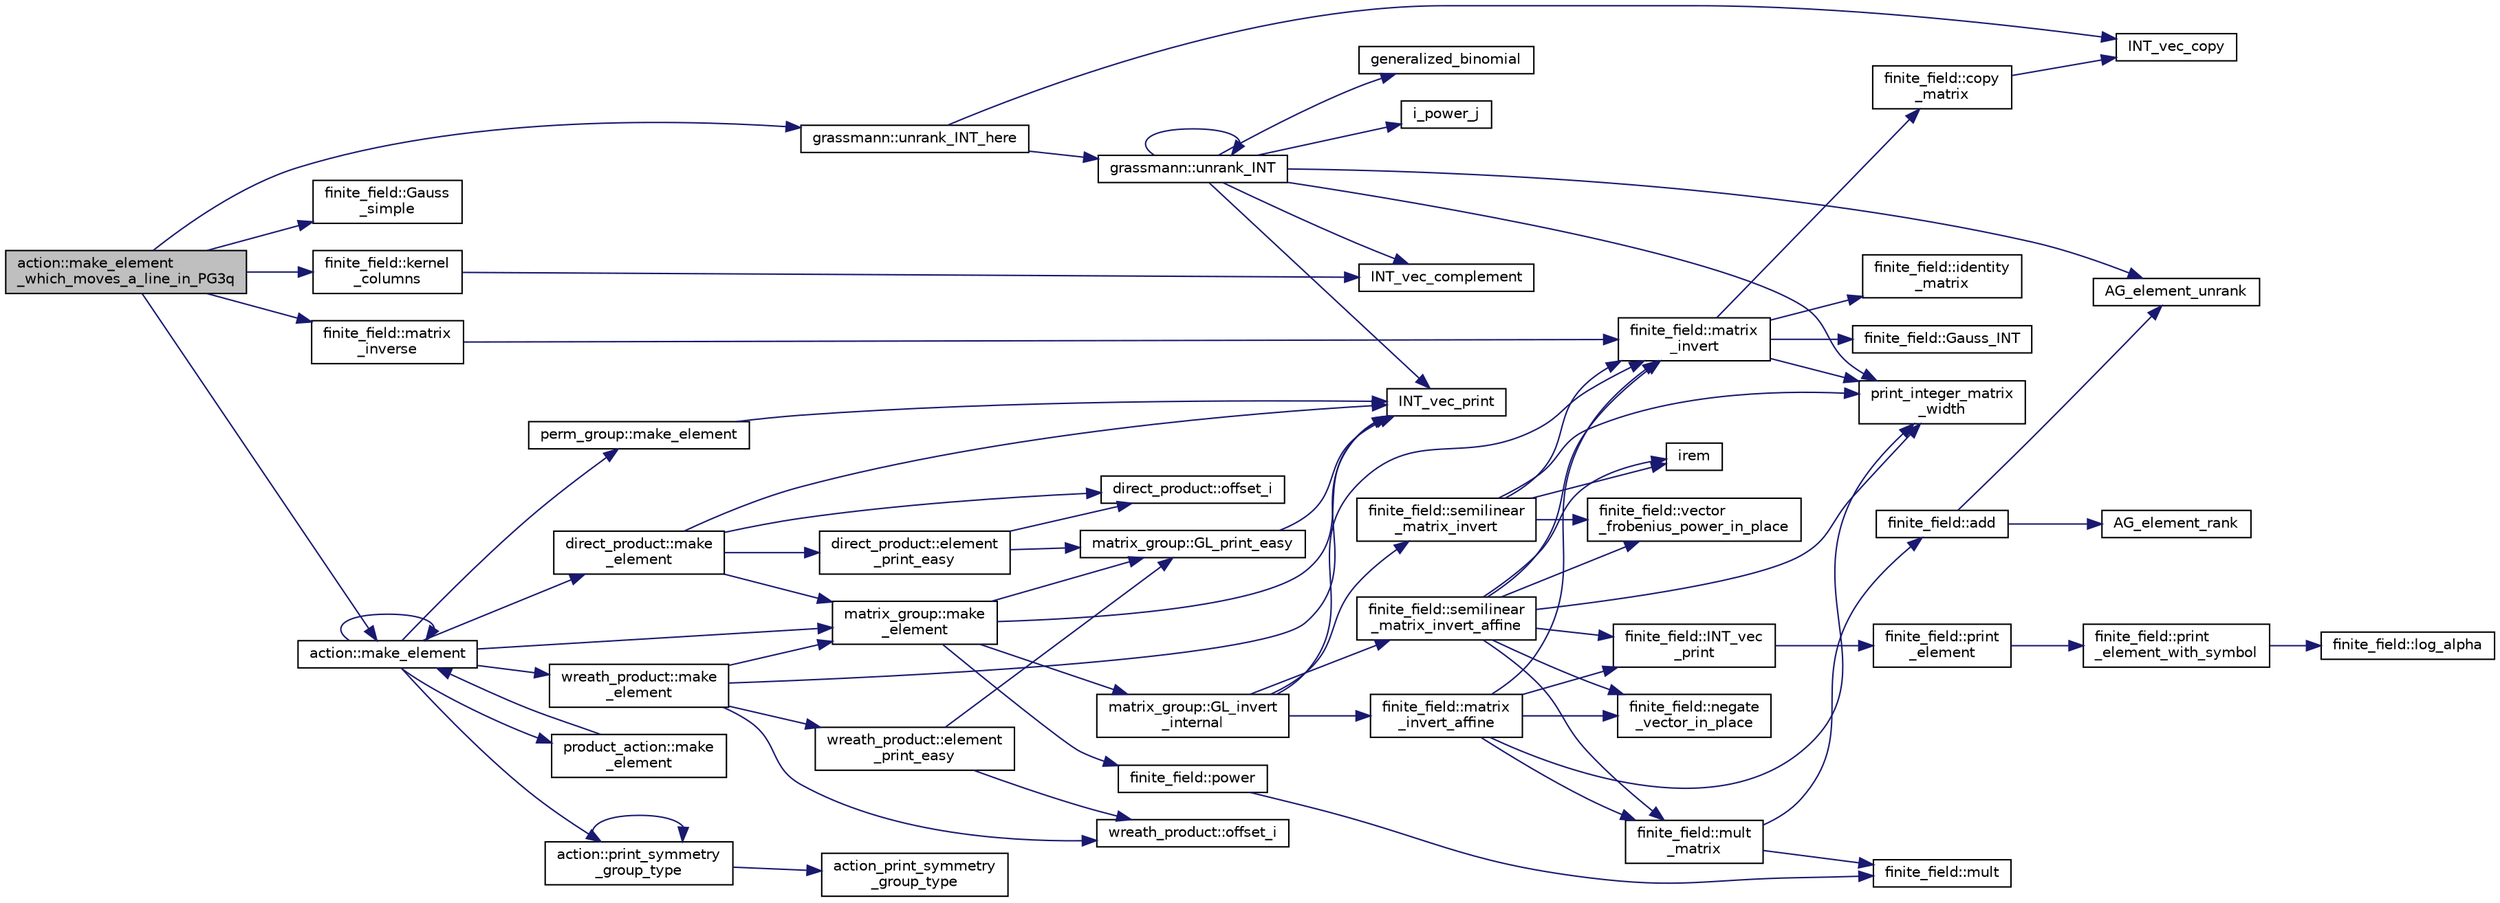 digraph "action::make_element_which_moves_a_line_in_PG3q"
{
  edge [fontname="Helvetica",fontsize="10",labelfontname="Helvetica",labelfontsize="10"];
  node [fontname="Helvetica",fontsize="10",shape=record];
  rankdir="LR";
  Node30786 [label="action::make_element\l_which_moves_a_line_in_PG3q",height=0.2,width=0.4,color="black", fillcolor="grey75", style="filled", fontcolor="black"];
  Node30786 -> Node30787 [color="midnightblue",fontsize="10",style="solid",fontname="Helvetica"];
  Node30787 [label="grassmann::unrank_INT_here",height=0.2,width=0.4,color="black", fillcolor="white", style="filled",URL="$df/d02/classgrassmann.html#aa51bb30ed0feb7ad87d500b76e0b3cbe"];
  Node30787 -> Node30788 [color="midnightblue",fontsize="10",style="solid",fontname="Helvetica"];
  Node30788 [label="grassmann::unrank_INT",height=0.2,width=0.4,color="black", fillcolor="white", style="filled",URL="$df/d02/classgrassmann.html#a32079405b95a6da2ba1420567d762d64"];
  Node30788 -> Node30789 [color="midnightblue",fontsize="10",style="solid",fontname="Helvetica"];
  Node30789 [label="generalized_binomial",height=0.2,width=0.4,color="black", fillcolor="white", style="filled",URL="$d2/d7c/combinatorics_8_c.html#a24762dc22e45175d18ec1ec1d2556ae8"];
  Node30788 -> Node30790 [color="midnightblue",fontsize="10",style="solid",fontname="Helvetica"];
  Node30790 [label="i_power_j",height=0.2,width=0.4,color="black", fillcolor="white", style="filled",URL="$de/dc5/algebra__and__number__theory_8h.html#a39b321523e8957d701618bb5cac542b5"];
  Node30788 -> Node30791 [color="midnightblue",fontsize="10",style="solid",fontname="Helvetica"];
  Node30791 [label="AG_element_unrank",height=0.2,width=0.4,color="black", fillcolor="white", style="filled",URL="$d4/d67/geometry_8h.html#a4a33b86c87b2879b97cfa1327abe2885"];
  Node30788 -> Node30792 [color="midnightblue",fontsize="10",style="solid",fontname="Helvetica"];
  Node30792 [label="INT_vec_print",height=0.2,width=0.4,color="black", fillcolor="white", style="filled",URL="$df/dbf/sajeeb_8_c.html#a79a5901af0b47dd0d694109543c027fe"];
  Node30788 -> Node30788 [color="midnightblue",fontsize="10",style="solid",fontname="Helvetica"];
  Node30788 -> Node30793 [color="midnightblue",fontsize="10",style="solid",fontname="Helvetica"];
  Node30793 [label="INT_vec_complement",height=0.2,width=0.4,color="black", fillcolor="white", style="filled",URL="$d5/db4/io__and__os_8h.html#a2a0a724647575fcd3090c763985eb81a"];
  Node30788 -> Node30794 [color="midnightblue",fontsize="10",style="solid",fontname="Helvetica"];
  Node30794 [label="print_integer_matrix\l_width",height=0.2,width=0.4,color="black", fillcolor="white", style="filled",URL="$d5/db4/io__and__os_8h.html#aa78f3e73fc2179251bd15adbcc31573f"];
  Node30787 -> Node30795 [color="midnightblue",fontsize="10",style="solid",fontname="Helvetica"];
  Node30795 [label="INT_vec_copy",height=0.2,width=0.4,color="black", fillcolor="white", style="filled",URL="$df/dbf/sajeeb_8_c.html#ac2d875e27e009af6ec04d17254d11075"];
  Node30786 -> Node30796 [color="midnightblue",fontsize="10",style="solid",fontname="Helvetica"];
  Node30796 [label="finite_field::Gauss\l_simple",height=0.2,width=0.4,color="black", fillcolor="white", style="filled",URL="$df/d5a/classfinite__field.html#aba4950590e24a1ce323f292cf47b3307"];
  Node30786 -> Node30797 [color="midnightblue",fontsize="10",style="solid",fontname="Helvetica"];
  Node30797 [label="finite_field::kernel\l_columns",height=0.2,width=0.4,color="black", fillcolor="white", style="filled",URL="$df/d5a/classfinite__field.html#a7b9e23e527f3d581cc6d23ff0255d033"];
  Node30797 -> Node30793 [color="midnightblue",fontsize="10",style="solid",fontname="Helvetica"];
  Node30786 -> Node30798 [color="midnightblue",fontsize="10",style="solid",fontname="Helvetica"];
  Node30798 [label="finite_field::matrix\l_inverse",height=0.2,width=0.4,color="black", fillcolor="white", style="filled",URL="$df/d5a/classfinite__field.html#a3ef088739ceac47367f4b328697726a5"];
  Node30798 -> Node30799 [color="midnightblue",fontsize="10",style="solid",fontname="Helvetica"];
  Node30799 [label="finite_field::matrix\l_invert",height=0.2,width=0.4,color="black", fillcolor="white", style="filled",URL="$df/d5a/classfinite__field.html#a4c017c0edc20fefef3da0db4ef4248f7"];
  Node30799 -> Node30794 [color="midnightblue",fontsize="10",style="solid",fontname="Helvetica"];
  Node30799 -> Node30800 [color="midnightblue",fontsize="10",style="solid",fontname="Helvetica"];
  Node30800 [label="finite_field::copy\l_matrix",height=0.2,width=0.4,color="black", fillcolor="white", style="filled",URL="$df/d5a/classfinite__field.html#a2bfe6d4feabc4f27d253c7702ef9b8cb"];
  Node30800 -> Node30795 [color="midnightblue",fontsize="10",style="solid",fontname="Helvetica"];
  Node30799 -> Node30801 [color="midnightblue",fontsize="10",style="solid",fontname="Helvetica"];
  Node30801 [label="finite_field::identity\l_matrix",height=0.2,width=0.4,color="black", fillcolor="white", style="filled",URL="$df/d5a/classfinite__field.html#a4688997f80b8721560bccec986c23413"];
  Node30799 -> Node30802 [color="midnightblue",fontsize="10",style="solid",fontname="Helvetica"];
  Node30802 [label="finite_field::Gauss_INT",height=0.2,width=0.4,color="black", fillcolor="white", style="filled",URL="$df/d5a/classfinite__field.html#adb676d2e80341b53751326e3a58beb11"];
  Node30786 -> Node30803 [color="midnightblue",fontsize="10",style="solid",fontname="Helvetica"];
  Node30803 [label="action::make_element",height=0.2,width=0.4,color="black", fillcolor="white", style="filled",URL="$d2/d86/classaction.html#a920fa2a27583fb60bae10e7b282cdd1d"];
  Node30803 -> Node30804 [color="midnightblue",fontsize="10",style="solid",fontname="Helvetica"];
  Node30804 [label="product_action::make\l_element",height=0.2,width=0.4,color="black", fillcolor="white", style="filled",URL="$d8/d74/classproduct__action.html#a1d16f9f3a4be7b3ed6ce0825612a3cd8"];
  Node30804 -> Node30803 [color="midnightblue",fontsize="10",style="solid",fontname="Helvetica"];
  Node30803 -> Node30803 [color="midnightblue",fontsize="10",style="solid",fontname="Helvetica"];
  Node30803 -> Node30805 [color="midnightblue",fontsize="10",style="solid",fontname="Helvetica"];
  Node30805 [label="matrix_group::make\l_element",height=0.2,width=0.4,color="black", fillcolor="white", style="filled",URL="$d3/ded/classmatrix__group.html#adf67c0031ec58afbbc545e65a1cf6845"];
  Node30805 -> Node30792 [color="midnightblue",fontsize="10",style="solid",fontname="Helvetica"];
  Node30805 -> Node30806 [color="midnightblue",fontsize="10",style="solid",fontname="Helvetica"];
  Node30806 [label="finite_field::power",height=0.2,width=0.4,color="black", fillcolor="white", style="filled",URL="$df/d5a/classfinite__field.html#a0437871b8f775f0b2d589188d9ad7e61"];
  Node30806 -> Node30807 [color="midnightblue",fontsize="10",style="solid",fontname="Helvetica"];
  Node30807 [label="finite_field::mult",height=0.2,width=0.4,color="black", fillcolor="white", style="filled",URL="$df/d5a/classfinite__field.html#a24fb5917aa6d4d656fd855b7f44a13b0"];
  Node30805 -> Node30808 [color="midnightblue",fontsize="10",style="solid",fontname="Helvetica"];
  Node30808 [label="matrix_group::GL_invert\l_internal",height=0.2,width=0.4,color="black", fillcolor="white", style="filled",URL="$d3/ded/classmatrix__group.html#ab2b9f8046dee535722e07a92ec3ab0b6"];
  Node30808 -> Node30809 [color="midnightblue",fontsize="10",style="solid",fontname="Helvetica"];
  Node30809 [label="finite_field::semilinear\l_matrix_invert",height=0.2,width=0.4,color="black", fillcolor="white", style="filled",URL="$df/d5a/classfinite__field.html#a940fec6a9c31b10eed2e8d37c5472d93"];
  Node30809 -> Node30794 [color="midnightblue",fontsize="10",style="solid",fontname="Helvetica"];
  Node30809 -> Node30799 [color="midnightblue",fontsize="10",style="solid",fontname="Helvetica"];
  Node30809 -> Node30810 [color="midnightblue",fontsize="10",style="solid",fontname="Helvetica"];
  Node30810 [label="finite_field::vector\l_frobenius_power_in_place",height=0.2,width=0.4,color="black", fillcolor="white", style="filled",URL="$df/d5a/classfinite__field.html#ab56074024300775d943c7943d845df91"];
  Node30809 -> Node30811 [color="midnightblue",fontsize="10",style="solid",fontname="Helvetica"];
  Node30811 [label="irem",height=0.2,width=0.4,color="black", fillcolor="white", style="filled",URL="$de/dc5/algebra__and__number__theory_8h.html#ae753505dbf1e3a9adaaf2f0893dd8c6c"];
  Node30808 -> Node30799 [color="midnightblue",fontsize="10",style="solid",fontname="Helvetica"];
  Node30808 -> Node30812 [color="midnightblue",fontsize="10",style="solid",fontname="Helvetica"];
  Node30812 [label="finite_field::semilinear\l_matrix_invert_affine",height=0.2,width=0.4,color="black", fillcolor="white", style="filled",URL="$df/d5a/classfinite__field.html#a23db70e745bf22d230da684440e1fc59"];
  Node30812 -> Node30794 [color="midnightblue",fontsize="10",style="solid",fontname="Helvetica"];
  Node30812 -> Node30813 [color="midnightblue",fontsize="10",style="solid",fontname="Helvetica"];
  Node30813 [label="finite_field::INT_vec\l_print",height=0.2,width=0.4,color="black", fillcolor="white", style="filled",URL="$df/d5a/classfinite__field.html#a9c33a61dedc197e37b014b6f8dc07f06"];
  Node30813 -> Node30814 [color="midnightblue",fontsize="10",style="solid",fontname="Helvetica"];
  Node30814 [label="finite_field::print\l_element",height=0.2,width=0.4,color="black", fillcolor="white", style="filled",URL="$df/d5a/classfinite__field.html#ab7d1f59c043d7696b8b47c92d0fedad5"];
  Node30814 -> Node30815 [color="midnightblue",fontsize="10",style="solid",fontname="Helvetica"];
  Node30815 [label="finite_field::print\l_element_with_symbol",height=0.2,width=0.4,color="black", fillcolor="white", style="filled",URL="$df/d5a/classfinite__field.html#aa0180c961aa4a0a8934cb4dc82e38a4d"];
  Node30815 -> Node30816 [color="midnightblue",fontsize="10",style="solid",fontname="Helvetica"];
  Node30816 [label="finite_field::log_alpha",height=0.2,width=0.4,color="black", fillcolor="white", style="filled",URL="$df/d5a/classfinite__field.html#a446a83ae0d281ddf44215626f0097305"];
  Node30812 -> Node30799 [color="midnightblue",fontsize="10",style="solid",fontname="Helvetica"];
  Node30812 -> Node30811 [color="midnightblue",fontsize="10",style="solid",fontname="Helvetica"];
  Node30812 -> Node30810 [color="midnightblue",fontsize="10",style="solid",fontname="Helvetica"];
  Node30812 -> Node30817 [color="midnightblue",fontsize="10",style="solid",fontname="Helvetica"];
  Node30817 [label="finite_field::mult\l_matrix",height=0.2,width=0.4,color="black", fillcolor="white", style="filled",URL="$df/d5a/classfinite__field.html#a48517f15dfd7b21c37e0975855f1ada2"];
  Node30817 -> Node30818 [color="midnightblue",fontsize="10",style="solid",fontname="Helvetica"];
  Node30818 [label="finite_field::add",height=0.2,width=0.4,color="black", fillcolor="white", style="filled",URL="$df/d5a/classfinite__field.html#a8f12328a27500f3c7be0c849ebbc9d14"];
  Node30818 -> Node30791 [color="midnightblue",fontsize="10",style="solid",fontname="Helvetica"];
  Node30818 -> Node30819 [color="midnightblue",fontsize="10",style="solid",fontname="Helvetica"];
  Node30819 [label="AG_element_rank",height=0.2,width=0.4,color="black", fillcolor="white", style="filled",URL="$d4/d67/geometry_8h.html#ab2ac908d07dd8038fd996e26bdc75c17"];
  Node30817 -> Node30807 [color="midnightblue",fontsize="10",style="solid",fontname="Helvetica"];
  Node30812 -> Node30820 [color="midnightblue",fontsize="10",style="solid",fontname="Helvetica"];
  Node30820 [label="finite_field::negate\l_vector_in_place",height=0.2,width=0.4,color="black", fillcolor="white", style="filled",URL="$df/d5a/classfinite__field.html#ad6a305338cfff6d22353ac03c5cd5e03"];
  Node30808 -> Node30821 [color="midnightblue",fontsize="10",style="solid",fontname="Helvetica"];
  Node30821 [label="finite_field::matrix\l_invert_affine",height=0.2,width=0.4,color="black", fillcolor="white", style="filled",URL="$df/d5a/classfinite__field.html#a716c202ca9fcee1911e330f4a5bdba38"];
  Node30821 -> Node30794 [color="midnightblue",fontsize="10",style="solid",fontname="Helvetica"];
  Node30821 -> Node30813 [color="midnightblue",fontsize="10",style="solid",fontname="Helvetica"];
  Node30821 -> Node30799 [color="midnightblue",fontsize="10",style="solid",fontname="Helvetica"];
  Node30821 -> Node30817 [color="midnightblue",fontsize="10",style="solid",fontname="Helvetica"];
  Node30821 -> Node30820 [color="midnightblue",fontsize="10",style="solid",fontname="Helvetica"];
  Node30805 -> Node30822 [color="midnightblue",fontsize="10",style="solid",fontname="Helvetica"];
  Node30822 [label="matrix_group::GL_print_easy",height=0.2,width=0.4,color="black", fillcolor="white", style="filled",URL="$d3/ded/classmatrix__group.html#a3e6f5c276210e8132523150fad82c57e"];
  Node30822 -> Node30792 [color="midnightblue",fontsize="10",style="solid",fontname="Helvetica"];
  Node30803 -> Node30823 [color="midnightblue",fontsize="10",style="solid",fontname="Helvetica"];
  Node30823 [label="wreath_product::make\l_element",height=0.2,width=0.4,color="black", fillcolor="white", style="filled",URL="$d8/dfa/classwreath__product.html#ac47838a579877034b1d2b4cd897625c1"];
  Node30823 -> Node30792 [color="midnightblue",fontsize="10",style="solid",fontname="Helvetica"];
  Node30823 -> Node30805 [color="midnightblue",fontsize="10",style="solid",fontname="Helvetica"];
  Node30823 -> Node30824 [color="midnightblue",fontsize="10",style="solid",fontname="Helvetica"];
  Node30824 [label="wreath_product::offset_i",height=0.2,width=0.4,color="black", fillcolor="white", style="filled",URL="$d8/dfa/classwreath__product.html#a081d6eed767bdd84bc74e555815641c6"];
  Node30823 -> Node30825 [color="midnightblue",fontsize="10",style="solid",fontname="Helvetica"];
  Node30825 [label="wreath_product::element\l_print_easy",height=0.2,width=0.4,color="black", fillcolor="white", style="filled",URL="$d8/dfa/classwreath__product.html#aa1e82da5d4c019c0756b8ebf417ee9dc"];
  Node30825 -> Node30822 [color="midnightblue",fontsize="10",style="solid",fontname="Helvetica"];
  Node30825 -> Node30824 [color="midnightblue",fontsize="10",style="solid",fontname="Helvetica"];
  Node30803 -> Node30826 [color="midnightblue",fontsize="10",style="solid",fontname="Helvetica"];
  Node30826 [label="direct_product::make\l_element",height=0.2,width=0.4,color="black", fillcolor="white", style="filled",URL="$dc/daf/classdirect__product.html#a776efa4be66f9b0481d1f012a14c9dde"];
  Node30826 -> Node30792 [color="midnightblue",fontsize="10",style="solid",fontname="Helvetica"];
  Node30826 -> Node30805 [color="midnightblue",fontsize="10",style="solid",fontname="Helvetica"];
  Node30826 -> Node30827 [color="midnightblue",fontsize="10",style="solid",fontname="Helvetica"];
  Node30827 [label="direct_product::offset_i",height=0.2,width=0.4,color="black", fillcolor="white", style="filled",URL="$dc/daf/classdirect__product.html#a2ec3643bd7223e53c00451d1fe832f20"];
  Node30826 -> Node30828 [color="midnightblue",fontsize="10",style="solid",fontname="Helvetica"];
  Node30828 [label="direct_product::element\l_print_easy",height=0.2,width=0.4,color="black", fillcolor="white", style="filled",URL="$dc/daf/classdirect__product.html#a532daead19e5c7977ce9928dafab79ac"];
  Node30828 -> Node30822 [color="midnightblue",fontsize="10",style="solid",fontname="Helvetica"];
  Node30828 -> Node30827 [color="midnightblue",fontsize="10",style="solid",fontname="Helvetica"];
  Node30803 -> Node30829 [color="midnightblue",fontsize="10",style="solid",fontname="Helvetica"];
  Node30829 [label="perm_group::make_element",height=0.2,width=0.4,color="black", fillcolor="white", style="filled",URL="$df/d0a/classperm__group.html#a52c1c9e55966809c1e30aad80df87774"];
  Node30829 -> Node30792 [color="midnightblue",fontsize="10",style="solid",fontname="Helvetica"];
  Node30803 -> Node30830 [color="midnightblue",fontsize="10",style="solid",fontname="Helvetica"];
  Node30830 [label="action::print_symmetry\l_group_type",height=0.2,width=0.4,color="black", fillcolor="white", style="filled",URL="$d2/d86/classaction.html#aed811766c7e64fe2c853df8b0b67aa6e"];
  Node30830 -> Node30831 [color="midnightblue",fontsize="10",style="solid",fontname="Helvetica"];
  Node30831 [label="action_print_symmetry\l_group_type",height=0.2,width=0.4,color="black", fillcolor="white", style="filled",URL="$d5/d90/action__global_8_c.html#a03666b9440c4962148eba7905b9f843c"];
  Node30830 -> Node30830 [color="midnightblue",fontsize="10",style="solid",fontname="Helvetica"];
}
